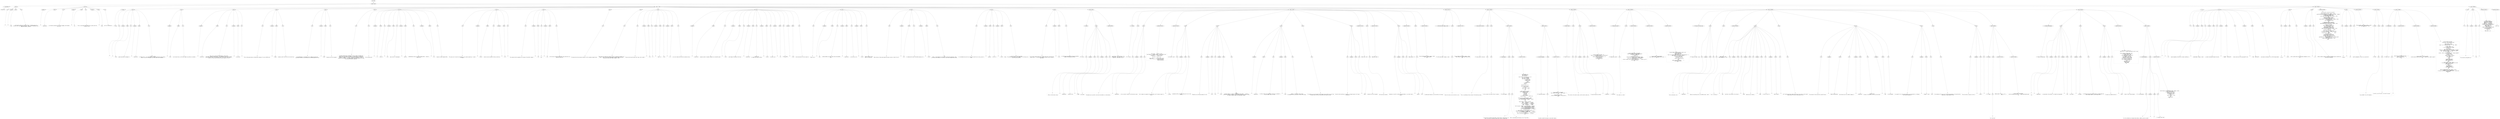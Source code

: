 digraph lpegNode {

node [fontname=Helvetica]
edge [style=dashed]

doc_0 [label="doc - 639"]


doc_0 -> { section_1}
{rank=same; section_1}

section_1 [label="section: 1-588"]


// END RANK doc_0

section_1 -> { header_2 prose_3 prose_4 section_5 section_6 section_7}
{rank=same; header_2 prose_3 prose_4 section_5 section_6 section_7}

header_2 [label="1 : Modeselektor"]

prose_3 [label="prose"]

prose_4 [label="prose"]

section_5 [label="section: 12-384"]

section_6 [label="section: 440-518"]

section_7 [label="section: 589-639"]


// END RANK section_1

header_2 -> leaf_8
leaf_8  [color=Gray,shape=rectangle,fontname=Inconsolata,label="* Modeselektor"]
// END RANK header_2

prose_3 -> { raw_9 prespace_10 literal_11 raw_12}
{rank=same; raw_9 prespace_10 literal_11 raw_12}

raw_9 [label="raw"]

prespace_10 [label="prespace"]

literal_11 [label="literal"]

raw_12 [label="raw"]


// END RANK prose_3

raw_9 -> leaf_13
leaf_13  [color=Gray,shape=rectangle,fontname=Inconsolata,label=""]
// END RANK raw_9

prespace_10 -> leaf_14
leaf_14  [color=Gray,shape=rectangle,fontname=Inconsolata,label=""]
// END RANK prespace_10

literal_11 -> leaf_15
leaf_15  [color=Gray,shape=rectangle,fontname=Inconsolata,label="femto"]
// END RANK literal_11

raw_12 -> leaf_16
leaf_16  [color=Gray,shape=rectangle,fontname=Inconsolata,label=" will hold all state for an terminal session, including setup of io,
the main event loop, teardown and exuent.  Soon, we will encapsulate that,
making the library re-entrant.
"]
// END RANK raw_12

prose_4 -> { prespace_17 literal_18 raw_19 prespace_20 literal_21 raw_22 prespace_23 literal_24 raw_25}
{rank=same; prespace_17 literal_18 raw_19 prespace_20 literal_21 raw_22 prespace_23 literal_24 raw_25}

prespace_17 [label="prespace"]

literal_18 [label="literal"]

raw_19 [label="raw"]

prespace_20 [label="prespace"]

literal_21 [label="literal"]

raw_22 [label="raw"]

prespace_23 [label="prespace"]

literal_24 [label="literal"]

raw_25 [label="raw"]


// END RANK prose_4

prespace_17 -> leaf_26
leaf_26  [color=Gray,shape=rectangle,fontname=Inconsolata,label=""]
// END RANK prespace_17

literal_18 -> leaf_27
leaf_27  [color=Gray,shape=rectangle,fontname=Inconsolata,label="modeselektor"]
// END RANK literal_18

raw_19 -> leaf_28
leaf_28  [color=Gray,shape=rectangle,fontname=Inconsolata,label=" is the modal interpreter for the repl language, which becomes
the core of"]
// END RANK raw_19

prespace_20 -> leaf_29
leaf_29  [color=Gray,shape=rectangle,fontname=Inconsolata,label=" "]
// END RANK prespace_20

literal_21 -> leaf_30
leaf_30  [color=Gray,shape=rectangle,fontname=Inconsolata,label="ed"]
// END RANK literal_21

raw_22 -> leaf_31
leaf_31  [color=Gray,shape=rectangle,fontname=Inconsolata,label=".  This is a glorified lookup table with a state switch and
a pointer to the"]
// END RANK raw_22

prespace_23 -> leaf_32
leaf_32  [color=Gray,shape=rectangle,fontname=Inconsolata,label=" "]
// END RANK prespace_23

literal_24 -> leaf_33
leaf_33  [color=Gray,shape=rectangle,fontname=Inconsolata,label="femto"]
// END RANK literal_24

raw_25 -> leaf_34
leaf_34  [color=Gray,shape=rectangle,fontname=Inconsolata,label="cell we're operating on.

"]
// END RANK raw_25

section_5 -> { header_35 prose_36 prose_37 prose_38 prose_39 prose_40 prose_41 prose_42 prose_43 prose_44 prose_45 prose_46 prose_47 prose_48 prose_49 prose_50 prose_51 prose_52 section_53 section_54 section_55 section_56 section_57 section_58 section_59 section_60}
{rank=same; header_35 prose_36 prose_37 prose_38 prose_39 prose_40 prose_41 prose_42 prose_43 prose_44 prose_45 prose_46 prose_47 prose_48 prose_49 prose_50 prose_51 prose_52 section_53 section_54 section_55 section_56 section_57 section_58 section_59 section_60}

header_35 [label="2 : Design"]

prose_36 [label="prose"]

prose_37 [label="prose"]

prose_38 [label="prose"]

prose_39 [label="prose"]

prose_40 [label="prose"]

prose_41 [label="prose"]

prose_42 [label="prose"]

prose_43 [label="prose"]

prose_44 [label="prose"]

prose_45 [label="prose"]

prose_46 [label="prose"]

prose_47 [label="prose"]

prose_48 [label="prose"]

prose_49 [label="prose"]

prose_50 [label="prose"]

prose_51 [label="prose"]

prose_52 [label="prose"]

section_53 [label="section: 84-95"]

section_54 [label="section: 96-166"]

section_55 [label="section: 167-177"]

section_56 [label="section: 178-259"]

section_57 [label="section: 275-293"]

section_58 [label="section: 294-338"]

section_59 [label="section: 339-368"]

section_60 [label="section: 385-418"]


// END RANK section_5

header_35 -> leaf_61
leaf_61  [color=Gray,shape=rectangle,fontname=Inconsolata,label="** Design"]
// END RANK header_35

prose_36 -> { raw_62 prespace_63 literal_64 raw_65 prespace_66 literal_67 raw_68}
{rank=same; raw_62 prespace_63 literal_64 raw_65 prespace_66 literal_67 raw_68}

raw_62 [label="raw"]

prespace_63 [label="prespace"]

literal_64 [label="literal"]

raw_65 [label="raw"]

prespace_66 [label="prespace"]

literal_67 [label="literal"]

raw_68 [label="raw"]


// END RANK prose_36

raw_62 -> leaf_69
leaf_69  [color=Gray,shape=rectangle,fontname=Inconsolata,label="

 "]
// END RANK raw_62

prespace_63 -> leaf_70
leaf_70  [color=Gray,shape=rectangle,fontname=Inconsolata,label=" "]
// END RANK prespace_63

literal_64 -> leaf_71
leaf_71  [color=Gray,shape=rectangle,fontname=Inconsolata,label="femto"]
// END RANK literal_64

raw_65 -> leaf_72
leaf_72  [color=Gray,shape=rectangle,fontname=Inconsolata,label=" passes keystrokes as messages to"]
// END RANK raw_65

prespace_66 -> leaf_73
leaf_73  [color=Gray,shape=rectangle,fontname=Inconsolata,label=" "]
// END RANK prespace_66

literal_67 -> leaf_74
leaf_74  [color=Gray,shape=rectangle,fontname=Inconsolata,label="modeselektor"]
// END RANK literal_67

raw_68 -> leaf_75
leaf_75  [color=Gray,shape=rectangle,fontname=Inconsolata,label=".  It does no writes
to stdout at all.  It is smart enough to categorize and parse various device
reports, but has no knowledge of why those reports were requested.
"]
// END RANK raw_68

prose_37 -> { prespace_76 literal_77 raw_78}
{rank=same; prespace_76 literal_77 raw_78}

prespace_76 [label="prespace"]

literal_77 [label="literal"]

raw_78 [label="raw"]


// END RANK prose_37

prespace_76 -> leaf_79
leaf_79  [color=Gray,shape=rectangle,fontname=Inconsolata,label=""]
// END RANK prespace_76

literal_77 -> leaf_80
leaf_80  [color=Gray,shape=rectangle,fontname=Inconsolata,label="femto"]
// END RANK literal_77

raw_78 -> leaf_81
leaf_81  [color=Gray,shape=rectangle,fontname=Inconsolata,label=" runs the event loop, so all other members are pulled in as modules.
"]
// END RANK raw_78

prose_38 -> { prespace_82 literal_83 raw_84 prespace_85 literal_86 raw_87}
{rank=same; prespace_82 literal_83 raw_84 prespace_85 literal_86 raw_87}

prespace_82 [label="prespace"]

literal_83 [label="literal"]

raw_84 [label="raw"]

prespace_85 [label="prespace"]

literal_86 [label="literal"]

raw_87 [label="raw"]


// END RANK prose_38

prespace_82 -> leaf_88
leaf_88  [color=Gray,shape=rectangle,fontname=Inconsolata,label=""]
// END RANK prespace_82

literal_83 -> leaf_89
leaf_89  [color=Gray,shape=rectangle,fontname=Inconsolata,label="modeselektor"]
// END RANK literal_83

raw_84 -> leaf_90
leaf_90  [color=Gray,shape=rectangle,fontname=Inconsolata,label=" takes care of system-level housekeeping: opening files
and sockets, keeping command history, fuzzy completion, and has its own eval
loop off the main track.  For evaluating lines, it will call a small executor,
so that in a little while we can put the user program in its own"]
// END RANK raw_84

prespace_85 -> leaf_91
leaf_91  [color=Gray,shape=rectangle,fontname=Inconsolata,label=" "]
// END RANK prespace_85

literal_86 -> leaf_92
leaf_92  [color=Gray,shape=rectangle,fontname=Inconsolata,label="LuaL_state"]
// END RANK literal_86

raw_87 -> leaf_93
leaf_93  [color=Gray,shape=rectangle,fontname=Inconsolata,label=".
"]
// END RANK raw_87

prose_39 -> { raw_94 prespace_95 literal_96 raw_97}
{rank=same; raw_94 prespace_95 literal_96 raw_97}

raw_94 [label="raw"]

prespace_95 [label="prespace"]

literal_96 [label="literal"]

raw_97 [label="raw"]


// END RANK prose_39

raw_94 -> leaf_98
leaf_98  [color=Gray,shape=rectangle,fontname=Inconsolata,label="
This is both good practice, and absolutely necessary if we are to REPL other"]
// END RANK raw_94

prespace_95 -> leaf_99
leaf_99  [color=Gray,shape=rectangle,fontname=Inconsolata,label=""]
// END RANK prespace_95

literal_96 -> leaf_100
leaf_100  [color=Gray,shape=rectangle,fontname=Inconsolata,label="bridge"]
// END RANK literal_96

raw_97 -> leaf_101
leaf_101  [color=Gray,shape=rectangle,fontname=Inconsolata,label=" programs, each of which has its own event loop.
"]
// END RANK raw_97

prose_40 -> { raw_102 prespace_103 literal_104 raw_105}
{rank=same; raw_102 prespace_103 literal_104 raw_105}

raw_102 [label="raw"]

prespace_103 [label="prespace"]

literal_104 [label="literal"]

raw_105 [label="raw"]


// END RANK prose_40

raw_102 -> leaf_106
leaf_106  [color=Gray,shape=rectangle,fontname=Inconsolata,label="
The implementation is essentially a VM.  Category and value are
successively looked up in jump tables and the method applied with the"]
// END RANK raw_102

prespace_103 -> leaf_107
leaf_107  [color=Gray,shape=rectangle,fontname=Inconsolata,label=" "]
// END RANK prespace_103

literal_104 -> leaf_108
leaf_108  [color=Gray,shape=rectangle,fontname=Inconsolata,label="modeS"]
// END RANK literal_104

raw_105 -> leaf_109
leaf_109  [color=Gray,shape=rectangle,fontname=Inconsolata,label="
instance as the first argument.
"]
// END RANK raw_105

prose_41 -> { raw_110}
{rank=same; raw_110}

raw_110 [label="raw"]


// END RANK prose_41

raw_110 -> leaf_111
leaf_111  [color=Gray,shape=rectangle,fontname=Inconsolata,label="
The state machine has to represent two sorts of state: the mode we're
operating in, and a buffer of commands.  Our mode engine is modeled after
emacs: rather than have some kind of flag that can be set to \"insert\",
\"navigate\", \"command\", or \"visual\", these will be modeled as swiching the
pointer to jump tables.  If a command needs to know which mode it's in, this
can be done with pointer comparison.
"]
// END RANK raw_110

prose_42 -> { raw_112 prespace_113 literal_114 raw_115 prespace_116 literal_117 raw_118 prespace_119 literal_120 raw_121 prespace_122 literal_123 raw_124}
{rank=same; raw_112 prespace_113 literal_114 raw_115 prespace_116 literal_117 raw_118 prespace_119 literal_120 raw_121 prespace_122 literal_123 raw_124}

raw_112 [label="raw"]

prespace_113 [label="prespace"]

literal_114 [label="literal"]

raw_115 [label="raw"]

prespace_116 [label="prespace"]

literal_117 [label="literal"]

raw_118 [label="raw"]

prespace_119 [label="prespace"]

literal_120 [label="literal"]

raw_121 [label="raw"]

prespace_122 [label="prespace"]

literal_123 [label="literal"]

raw_124 [label="raw"]


// END RANK prose_42

raw_112 -> leaf_125
leaf_125  [color=Gray,shape=rectangle,fontname=Inconsolata,label="
We're starting with"]
// END RANK raw_112

prespace_113 -> leaf_126
leaf_126  [color=Gray,shape=rectangle,fontname=Inconsolata,label=" "]
// END RANK prespace_113

literal_114 -> leaf_127
leaf_127  [color=Gray,shape=rectangle,fontname=Inconsolata,label="vi"]
// END RANK literal_114

raw_115 -> leaf_128
leaf_128  [color=Gray,shape=rectangle,fontname=Inconsolata,label=" mode and"]
// END RANK raw_115

prespace_116 -> leaf_129
leaf_129  [color=Gray,shape=rectangle,fontname=Inconsolata,label=" "]
// END RANK prespace_116

literal_117 -> leaf_130
leaf_130  [color=Gray,shape=rectangle,fontname=Inconsolata,label="nerf"]
// END RANK literal_117

raw_118 -> leaf_131
leaf_131  [color=Gray,shape=rectangle,fontname=Inconsolata,label=" mode, which is a lightweight"]
// END RANK raw_118

prespace_119 -> leaf_132
leaf_132  [color=Gray,shape=rectangle,fontname=Inconsolata,label=""]
// END RANK prespace_119

literal_120 -> leaf_133
leaf_133  [color=Gray,shape=rectangle,fontname=Inconsolata,label="readline"]
// END RANK literal_120

raw_121 -> leaf_134
leaf_134  [color=Gray,shape=rectangle,fontname=Inconsolata,label=" implementation that won't use the command buffer.  Issuing a
command like"]
// END RANK raw_121

prespace_122 -> leaf_135
leaf_135  [color=Gray,shape=rectangle,fontname=Inconsolata,label=" "]
// END RANK prespace_122

literal_123 -> leaf_136
leaf_136  [color=Gray,shape=rectangle,fontname=Inconsolata,label="d3w"]
// END RANK literal_123

raw_124 -> leaf_137
leaf_137  [color=Gray,shape=rectangle,fontname=Inconsolata,label=" requires a simple command buffer.
"]
// END RANK raw_124

prose_43 -> { raw_138 prespace_139 literal_140 raw_141 prespace_142 literal_143 raw_144}
{rank=same; raw_138 prespace_139 literal_140 raw_141 prespace_142 literal_143 raw_144}

raw_138 [label="raw"]

prespace_139 [label="prespace"]

literal_140 [label="literal"]

raw_141 [label="raw"]

prespace_142 [label="prespace"]

literal_143 [label="literal"]

raw_144 [label="raw"]


// END RANK prose_43

raw_138 -> leaf_145
leaf_145  [color=Gray,shape=rectangle,fontname=Inconsolata,label="
The syntax can't be tied to the semantics in any tighly-coupled way. I intend
to support"]
// END RANK raw_138

prespace_139 -> leaf_146
leaf_146  [color=Gray,shape=rectangle,fontname=Inconsolata,label=" "]
// END RANK prespace_139

literal_140 -> leaf_147
leaf_147  [color=Gray,shape=rectangle,fontname=Inconsolata,label="kakoune"]
// END RANK literal_140

raw_141 -> leaf_148
leaf_148  [color=Gray,shape=rectangle,fontname=Inconsolata,label=" syntax as soon as possible; there you would say"]
// END RANK raw_141

prespace_142 -> leaf_149
leaf_149  [color=Gray,shape=rectangle,fontname=Inconsolata,label=" "]
// END RANK prespace_142

literal_143 -> leaf_150
leaf_150  [color=Gray,shape=rectangle,fontname=Inconsolata,label="w3d"]
// END RANK literal_143

raw_144 -> leaf_151
leaf_151  [color=Gray,shape=rectangle,fontname=Inconsolata,label=".
"]
// END RANK raw_144

prose_44 -> { raw_152 prespace_153 literal_154 raw_155 prespace_156 literal_157 raw_158}
{rank=same; raw_152 prespace_153 literal_154 raw_155 prespace_156 literal_157 raw_158}

raw_152 [label="raw"]

prespace_153 [label="prespace"]

literal_154 [label="literal"]

raw_155 [label="raw"]

prespace_156 [label="prespace"]

literal_157 [label="literal"]

raw_158 [label="raw"]


// END RANK prose_44

raw_152 -> leaf_159
leaf_159  [color=Gray,shape=rectangle,fontname=Inconsolata,label="
This implies that the commands can't be aware of the buffer; because"]
// END RANK raw_152

prespace_153 -> leaf_160
leaf_160  [color=Gray,shape=rectangle,fontname=Inconsolata,label=" "]
// END RANK prespace_153

literal_154 -> leaf_161
leaf_161  [color=Gray,shape=rectangle,fontname=Inconsolata,label="d3w"]
// END RANK literal_154

raw_155 -> leaf_162
leaf_162  [color=Gray,shape=rectangle,fontname=Inconsolata,label="
and"]
// END RANK raw_155

prespace_156 -> leaf_163
leaf_163  [color=Gray,shape=rectangle,fontname=Inconsolata,label=" "]
// END RANK prespace_156

literal_157 -> leaf_164
leaf_164  [color=Gray,shape=rectangle,fontname=Inconsolata,label="w3d"]
// END RANK literal_157

raw_158 -> leaf_165
leaf_165  [color=Gray,shape=rectangle,fontname=Inconsolata,label=" are two ways of saying the same thing, they should end in an
identical method call.
"]
// END RANK raw_158

prose_45 -> { raw_166}
{rank=same; raw_166}

raw_166 [label="raw"]


// END RANK prose_45

raw_166 -> leaf_167
leaf_167  [color=Gray,shape=rectangle,fontname=Inconsolata,label="
This means when the time comes we handle it with a secondary dispatch layer.
"]
// END RANK raw_166

prose_46 -> { raw_168}
{rank=same; raw_168}

raw_168 [label="raw"]


// END RANK prose_46

raw_168 -> leaf_169
leaf_169  [color=Gray,shape=rectangle,fontname=Inconsolata,label="
There really are effectively arbitrary levels of indirection possible in an
editor.  This is why we must be absolutely consistent about everything
receiving the same tuple (modeS, category, value).
"]
// END RANK raw_168

prose_47 -> { raw_170 prespace_171 literal_172 raw_173 prespace_174 literal_175 raw_176 prespace_177 literal_178 raw_179}
{rank=same; raw_170 prespace_171 literal_172 raw_173 prespace_174 literal_175 raw_176 prespace_177 literal_178 raw_179}

raw_170 [label="raw"]

prespace_171 [label="prespace"]

literal_172 [label="literal"]

raw_173 [label="raw"]

prespace_174 [label="prespace"]

literal_175 [label="literal"]

raw_176 [label="raw"]

prespace_177 [label="prespace"]

literal_178 [label="literal"]

raw_179 [label="raw"]


// END RANK prose_47

raw_170 -> leaf_180
leaf_180  [color=Gray,shape=rectangle,fontname=Inconsolata,label="
They must also have the same return type, with is either"]
// END RANK raw_170

prespace_171 -> leaf_181
leaf_181  [color=Gray,shape=rectangle,fontname=Inconsolata,label=" "]
// END RANK prespace_171

literal_172 -> leaf_182
leaf_182  [color=Gray,shape=rectangle,fontname=Inconsolata,label="true"]
// END RANK literal_172

raw_173 -> leaf_183
leaf_183  [color=Gray,shape=rectangle,fontname=Inconsolata,label=" or"]
// END RANK raw_173

prespace_174 -> leaf_184
leaf_184  [color=Gray,shape=rectangle,fontname=Inconsolata,label=""]
// END RANK prespace_174

literal_175 -> leaf_185
leaf_185  [color=Gray,shape=rectangle,fontname=Inconsolata,label="false, err"]
// END RANK literal_175

raw_176 -> leaf_186
leaf_186  [color=Gray,shape=rectangle,fontname=Inconsolata,label="  where"]
// END RANK raw_176

prespace_177 -> leaf_187
leaf_187  [color=Gray,shape=rectangle,fontname=Inconsolata,label=" "]
// END RANK prespace_177

literal_178 -> leaf_188
leaf_188  [color=Gray,shape=rectangle,fontname=Inconsolata,label="err"]
// END RANK literal_178

raw_179 -> leaf_189
leaf_189  [color=Gray,shape=rectangle,fontname=Inconsolata,label=" is an error object which may be a primitive string.
"]
// END RANK raw_179

prose_48 -> { prespace_190 literal_191 raw_192 prespace_193 literal_194 raw_195 prespace_196 literal_197 raw_198 prespace_199 literal_200 raw_201 prespace_202 literal_203 raw_204 prespace_205 literal_206 raw_207}
{rank=same; prespace_190 literal_191 raw_192 prespace_193 literal_194 raw_195 prespace_196 literal_197 raw_198 prespace_199 literal_200 raw_201 prespace_202 literal_203 raw_204 prespace_205 literal_206 raw_207}

prespace_190 [label="prespace"]

literal_191 [label="literal"]

raw_192 [label="raw"]

prespace_193 [label="prespace"]

literal_194 [label="literal"]

raw_195 [label="raw"]

prespace_196 [label="prespace"]

literal_197 [label="literal"]

raw_198 [label="raw"]

prespace_199 [label="prespace"]

literal_200 [label="literal"]

raw_201 [label="raw"]

prespace_202 [label="prespace"]

literal_203 [label="literal"]

raw_204 [label="raw"]

prespace_205 [label="prespace"]

literal_206 [label="literal"]

raw_207 [label="raw"]


// END RANK prose_48

prespace_190 -> leaf_208
leaf_208  [color=Gray,shape=rectangle,fontname=Inconsolata,label=""]
// END RANK prespace_190

literal_191 -> leaf_209
leaf_209  [color=Gray,shape=rectangle,fontname=Inconsolata,label="modeselektor"]
// END RANK literal_191

raw_192 -> leaf_210
leaf_210  [color=Gray,shape=rectangle,fontname=Inconsolata,label=" passes any edit or movement commands to an internally-owned"]
// END RANK raw_192

prespace_193 -> leaf_211
leaf_211  [color=Gray,shape=rectangle,fontname=Inconsolata,label=""]
// END RANK prespace_193

literal_194 -> leaf_212
leaf_212  [color=Gray,shape=rectangle,fontname=Inconsolata,label="txtbuf"]
// END RANK literal_194

raw_195 -> leaf_213
leaf_213  [color=Gray,shape=rectangle,fontname=Inconsolata,label=", which keeps all modeling of the line. "]
// END RANK raw_195

prespace_196 -> leaf_214
leaf_214  [color=Gray,shape=rectangle,fontname=Inconsolata,label=" "]
// END RANK prespace_196

literal_197 -> leaf_215
leaf_215  [color=Gray,shape=rectangle,fontname=Inconsolata,label="modeselektor"]
// END RANK literal_197

raw_198 -> leaf_216
leaf_216  [color=Gray,shape=rectangle,fontname=Inconsolata,label=" decides when
to repaint the screen, calling"]
// END RANK raw_198

prespace_199 -> leaf_217
leaf_217  [color=Gray,shape=rectangle,fontname=Inconsolata,label=" "]
// END RANK prespace_199

literal_200 -> leaf_218
leaf_218  [color=Gray,shape=rectangle,fontname=Inconsolata,label="rainbuf"]
// END RANK literal_200

raw_201 -> leaf_219
leaf_219  [color=Gray,shape=rectangle,fontname=Inconsolata,label=" (currently just"]
// END RANK raw_201

prespace_202 -> leaf_220
leaf_220  [color=Gray,shape=rectangle,fontname=Inconsolata,label=" "]
// END RANK prespace_202

literal_203 -> leaf_221
leaf_221  [color=Gray,shape=rectangle,fontname=Inconsolata,label="lex"]
// END RANK literal_203

raw_204 -> leaf_222
leaf_222  [color=Gray,shape=rectangle,fontname=Inconsolata,label=") with a region
of"]
// END RANK raw_204

prespace_205 -> leaf_223
leaf_223  [color=Gray,shape=rectangle,fontname=Inconsolata,label=" "]
// END RANK prespace_205

literal_206 -> leaf_224
leaf_224  [color=Gray,shape=rectangle,fontname=Inconsolata,label="txtbuf"]
// END RANK literal_206

raw_207 -> leaf_225
leaf_225  [color=Gray,shape=rectangle,fontname=Inconsolata,label=" and instructions as to how to paint it.
"]
// END RANK raw_207

prose_49 -> { raw_226 prespace_227 literal_228 raw_229 prespace_230 literal_231 raw_232 prespace_233 literal_234 raw_235}
{rank=same; raw_226 prespace_227 literal_228 raw_229 prespace_230 literal_231 raw_232 prespace_233 literal_234 raw_235}

raw_226 [label="raw"]

prespace_227 [label="prespace"]

literal_228 [label="literal"]

raw_229 [label="raw"]

prespace_230 [label="prespace"]

literal_231 [label="literal"]

raw_232 [label="raw"]

prespace_233 [label="prespace"]

literal_234 [label="literal"]

raw_235 [label="raw"]


// END RANK prose_49

raw_226 -> leaf_236
leaf_236  [color=Gray,shape=rectangle,fontname=Inconsolata,label="
There is one"]
// END RANK raw_226

prespace_227 -> leaf_237
leaf_237  [color=Gray,shape=rectangle,fontname=Inconsolata,label=" "]
// END RANK prespace_227

literal_228 -> leaf_238
leaf_238  [color=Gray,shape=rectangle,fontname=Inconsolata,label="deck"]
// END RANK literal_228

raw_229 -> leaf_239
leaf_239  [color=Gray,shape=rectangle,fontname=Inconsolata,label=" instance member per screen, which tiles the available
space. "]
// END RANK raw_229

prespace_230 -> leaf_240
leaf_240  [color=Gray,shape=rectangle,fontname=Inconsolata,label=" "]
// END RANK prespace_230

literal_231 -> leaf_241
leaf_241  [color=Gray,shape=rectangle,fontname=Inconsolata,label="modeselektor"]
// END RANK literal_231

raw_232 -> leaf_242
leaf_242  [color=Gray,shape=rectangle,fontname=Inconsolata,label=" is the writer, and"]
// END RANK raw_232

prespace_233 -> leaf_243
leaf_243  [color=Gray,shape=rectangle,fontname=Inconsolata,label=" "]
// END RANK prespace_233

literal_234 -> leaf_244
leaf_244  [color=Gray,shape=rectangle,fontname=Inconsolata,label="rainbuf"]
// END RANK literal_234

raw_235 -> leaf_245
leaf_245  [color=Gray,shape=rectangle,fontname=Inconsolata,label=" holds a pointer to the
table for read access.
"]
// END RANK raw_235

prose_50 -> { raw_246 prespace_247 literal_248 raw_249 prespace_250 literal_251 raw_252}
{rank=same; raw_246 prespace_247 literal_248 raw_249 prespace_250 literal_251 raw_252}

raw_246 [label="raw"]

prespace_247 [label="prespace"]

literal_248 [label="literal"]

raw_249 [label="raw"]

prespace_250 [label="prespace"]

literal_251 [label="literal"]

raw_252 [label="raw"]


// END RANK prose_50

raw_246 -> leaf_253
leaf_253  [color=Gray,shape=rectangle,fontname=Inconsolata,label="
When we have our fancy parse engine and quipu structure, txtbuf will call"]
// END RANK raw_246

prespace_247 -> leaf_254
leaf_254  [color=Gray,shape=rectangle,fontname=Inconsolata,label=""]
// END RANK prespace_247

literal_248 -> leaf_255
leaf_255  [color=Gray,shape=rectangle,fontname=Inconsolata,label="comb"]
// END RANK literal_248

raw_249 -> leaf_256
leaf_256  [color=Gray,shape=rectangle,fontname=Inconsolata,label=" to redecorate the syntax tree before passing it to"]
// END RANK raw_249

prespace_250 -> leaf_257
leaf_257  [color=Gray,shape=rectangle,fontname=Inconsolata,label=" "]
// END RANK prespace_250

literal_251 -> leaf_258
leaf_258  [color=Gray,shape=rectangle,fontname=Inconsolata,label="rainbuf"]
// END RANK literal_251

raw_252 -> leaf_259
leaf_259  [color=Gray,shape=rectangle,fontname=Inconsolata,label=" for
markup.  At the moment I'm just going to write some crude lexers, which
will be more than enough for Clu and Lua, which have straightforward syntax.
"]
// END RANK raw_252

prose_51 -> { raw_260 prespace_261 literal_262 raw_263 prespace_264 literal_265 raw_266}
{rank=same; raw_260 prespace_261 literal_262 raw_263 prespace_264 literal_265 raw_266}

raw_260 [label="raw"]

prespace_261 [label="prespace"]

literal_262 [label="literal"]

raw_263 [label="raw"]

prespace_264 [label="prespace"]

literal_265 [label="literal"]

raw_266 [label="raw"]


// END RANK prose_51

raw_260 -> leaf_267
leaf_267  [color=Gray,shape=rectangle,fontname=Inconsolata,label="
An intermediate step could just squeeze the txtbuf into a string, parse it
with"]
// END RANK raw_260

prespace_261 -> leaf_268
leaf_268  [color=Gray,shape=rectangle,fontname=Inconsolata,label=" "]
// END RANK prespace_261

literal_262 -> leaf_269
leaf_269  [color=Gray,shape=rectangle,fontname=Inconsolata,label="espalier"]
// END RANK literal_262

raw_263 -> leaf_270
leaf_270  [color=Gray,shape=rectangle,fontname=Inconsolata,label=" and emit a"]
// END RANK raw_263

prespace_264 -> leaf_271
leaf_271  [color=Gray,shape=rectangle,fontname=Inconsolata,label=" "]
// END RANK prespace_264

literal_265 -> leaf_272
leaf_272  [color=Gray,shape=rectangle,fontname=Inconsolata,label="rainbuf"]
// END RANK literal_265

raw_266 -> leaf_273
leaf_273  [color=Gray,shape=rectangle,fontname=Inconsolata,label=" through the usual recursive method
lookup.  The problem isn't speed, not for a REPL, it's not having error
recovery parsing available.
"]
// END RANK raw_266

prose_52 -> { raw_274 prespace_275 literal_276 raw_277}
{rank=same; raw_274 prespace_275 literal_276 raw_277}

raw_274 [label="raw"]

prespace_275 [label="prespace"]

literal_276 [label="literal"]

raw_277 [label="raw"]


// END RANK prose_52

raw_274 -> leaf_278
leaf_278  [color=Gray,shape=rectangle,fontname=Inconsolata,label="
I will likely content myself with a grammar that kicks in when the user
presses return.  I'll want that to perform rewrites (such as removing
outer-level"]
// END RANK raw_274

prespace_275 -> leaf_279
leaf_279  [color=Gray,shape=rectangle,fontname=Inconsolata,label=" "]
// END RANK prespace_275

literal_276 -> leaf_280
leaf_280  [color=Gray,shape=rectangle,fontname=Inconsolata,label="local"]
// END RANK literal_276

raw_277 -> leaf_281
leaf_281  [color=Gray,shape=rectangle,fontname=Inconsolata,label="s to facilicate copy-pasting) and keep the readline
grammar from becoming too ad-hoc.

"]
// END RANK raw_277

section_53 -> { header_282 prose_283 codeblock_284}
{rank=same; header_282 prose_283 codeblock_284}

header_282 [label="4 : asserts"]

prose_283 [label="prose"]

codeblock_284 [label="code block 89-93"]


// END RANK section_53

header_282 -> leaf_285
leaf_285  [color=Gray,shape=rectangle,fontname=Inconsolata,label="**** asserts"]
// END RANK header_282

prose_283 -> { raw_286 prespace_287 literal_288 raw_289 prespace_290 literal_291 raw_292}
{rank=same; raw_286 prespace_287 literal_288 raw_289 prespace_290 literal_291 raw_292}

raw_286 [label="raw"]

prespace_287 [label="prespace"]

literal_288 [label="literal"]

raw_289 [label="raw"]

prespace_290 [label="prespace"]

literal_291 [label="literal"]

raw_292 [label="raw"]


// END RANK prose_283

raw_286 -> leaf_293
leaf_293  [color=Gray,shape=rectangle,fontname=Inconsolata,label="

  There is little sense running"]
// END RANK raw_286

prespace_287 -> leaf_294
leaf_294  [color=Gray,shape=rectangle,fontname=Inconsolata,label=" "]
// END RANK prespace_287

literal_288 -> leaf_295
leaf_295  [color=Gray,shape=rectangle,fontname=Inconsolata,label="modeselektor"]
// END RANK literal_288

raw_289 -> leaf_296
leaf_296  [color=Gray,shape=rectangle,fontname=Inconsolata,label=" outside of the"]
// END RANK raw_289

prespace_290 -> leaf_297
leaf_297  [color=Gray,shape=rectangle,fontname=Inconsolata,label=" "]
// END RANK prespace_290

literal_291 -> leaf_298
leaf_298  [color=Gray,shape=rectangle,fontname=Inconsolata,label="bridge"]
// END RANK literal_291

raw_292 -> leaf_299
leaf_299  [color=Gray,shape=rectangle,fontname=Inconsolata,label="
environment.
"]
// END RANK raw_292

codeblock_284 -> leaf_300
leaf_300  [color=Gray,shape=rectangle,fontname=Inconsolata,label="assert(meta, \"must have meta in _G\")
assert(write, \"must have write in _G\")
assert(ts, \"must have ts in _G\")"]
// END RANK codeblock_284

section_54 -> { header_301 prose_302 prose_303 codeblock_304 codeblock_305 prose_306 prose_307 prose_308 prose_309 prose_310 codeblock_311 prose_312 codeblock_313 prose_314 codeblock_315 prose_316 codeblock_317}
{rank=same; header_301 prose_302 prose_303 codeblock_304 codeblock_305 prose_306 prose_307 prose_308 prose_309 prose_310 codeblock_311 prose_312 codeblock_313 prose_314 codeblock_315 prose_316 codeblock_317}

header_301 [label="4 : includes"]

prose_302 [label="prose"]

prose_303 [label="prose"]

codeblock_304 [label="code block 102-114"]

codeblock_305 [label="code block 116-118"]

prose_306 [label="prose"]

prose_307 [label="prose"]

prose_308 [label="prose"]

prose_309 [label="prose"]

prose_310 [label="prose"]

codeblock_311 [label="code block 141-143"]

prose_312 [label="prose"]

codeblock_313 [label="code block 147-149"]

prose_314 [label="prose"]

codeblock_315 [label="code block 154-156"]

prose_316 [label="prose"]

codeblock_317 [label="code block 160-164"]


// END RANK section_54

header_301 -> leaf_318
leaf_318  [color=Gray,shape=rectangle,fontname=Inconsolata,label="**** includes"]
// END RANK header_301

prose_302 -> { raw_319}
{rank=same; raw_319}

raw_319 [label="raw"]


// END RANK prose_302

raw_319 -> leaf_320
leaf_320  [color=Gray,shape=rectangle,fontname=Inconsolata,label="

The easiest way to go mad in concurrent environments is to share memory.
"]
// END RANK raw_319

prose_303 -> { prespace_321 literal_322 raw_323}
{rank=same; prespace_321 literal_322 raw_323}

prespace_321 [label="prespace"]

literal_322 [label="literal"]

raw_323 [label="raw"]


// END RANK prose_303

prespace_321 -> leaf_324
leaf_324  [color=Gray,shape=rectangle,fontname=Inconsolata,label=""]
// END RANK prespace_321

literal_322 -> leaf_325
leaf_325  [color=Gray,shape=rectangle,fontname=Inconsolata,label="modeselektor"]
// END RANK literal_322

raw_323 -> leaf_326
leaf_326  [color=Gray,shape=rectangle,fontname=Inconsolata,label=" will own txtbuf, historian, and the entire screen.
"]
// END RANK raw_323

codeblock_304 -> leaf_327
leaf_327  [color=Gray,shape=rectangle,fontname=Inconsolata,label="local Txtbuf    = require \"txtbuf\"
local Resbuf    = require \"resbuf\" -- Not currently used...
local Historian = require \"historian\"
local Lex       = require \"lex\"

local Nerf = require \"nerf\"

local concat         = assert(table.concat)
local sub, gsub, rep = assert(string.sub),
                       assert(string.gsub),
                       assert(string.rep)"]
// END RANK codeblock_304

codeblock_305 -> leaf_328
leaf_328  [color=Gray,shape=rectangle,fontname=Inconsolata,label="local ModeS = meta()"]
// END RANK codeblock_305

prose_306 -> { raw_329 prespace_330 literal_331 raw_332}
{rank=same; raw_329 prespace_330 literal_331 raw_332}

raw_329 [label="raw"]

prespace_330 [label="prespace"]

literal_331 [label="literal"]

raw_332 [label="raw"]


// END RANK prose_306

raw_329 -> leaf_333
leaf_333  [color=Gray,shape=rectangle,fontname=Inconsolata,label="
Color schemes are supposed to be one-and-done, and I strongly suspect we
have a"]
// END RANK raw_329

prespace_330 -> leaf_334
leaf_334  [color=Gray,shape=rectangle,fontname=Inconsolata,label=" "]
// END RANK prespace_330

literal_331 -> leaf_335
leaf_335  [color=Gray,shape=rectangle,fontname=Inconsolata,label="__concat"]
// END RANK literal_331

raw_332 -> leaf_336
leaf_336  [color=Gray,shape=rectangle,fontname=Inconsolata,label=" dominated workflow, although I have yet to turn on the
profiler.
"]
// END RANK raw_332

prose_307 -> { raw_337 prespace_338 literal_339 raw_340 prespace_341 literal_342 raw_343}
{rank=same; raw_337 prespace_338 literal_339 raw_340 prespace_341 literal_342 raw_343}

raw_337 [label="raw"]

prespace_338 [label="prespace"]

literal_339 [label="literal"]

raw_340 [label="raw"]

prespace_341 [label="prespace"]

literal_342 [label="literal"]

raw_343 [label="raw"]


// END RANK prose_307

raw_337 -> leaf_344
leaf_344  [color=Gray,shape=rectangle,fontname=Inconsolata,label="
Therefore we use reference equality for the"]
// END RANK raw_337

prespace_338 -> leaf_345
leaf_345  [color=Gray,shape=rectangle,fontname=Inconsolata,label=" "]
// END RANK prespace_338

literal_339 -> leaf_346
leaf_346  [color=Gray,shape=rectangle,fontname=Inconsolata,label="color"]
// END RANK literal_339

raw_340 -> leaf_347
leaf_347  [color=Gray,shape=rectangle,fontname=Inconsolata,label=" and"]
// END RANK raw_340

prespace_341 -> leaf_348
leaf_348  [color=Gray,shape=rectangle,fontname=Inconsolata,label=" "]
// END RANK prespace_341

literal_342 -> leaf_349
leaf_349  [color=Gray,shape=rectangle,fontname=Inconsolata,label="hints"]
// END RANK literal_342

raw_343 -> leaf_350
leaf_350  [color=Gray,shape=rectangle,fontname=Inconsolata,label=" tables.
Switching themes is a matter of repopulating those tables.  I intend to
isolate this within an instance so that multiple terminals can each run their
own theme, through a simple 'fat inheritance' method.
"]
// END RANK raw_343

prose_308 -> { prespace_351 literal_352 raw_353 prespace_354 italic_355 raw_356}
{rank=same; prespace_351 literal_352 raw_353 prespace_354 italic_355 raw_356}

prespace_351 [label="prespace"]

literal_352 [label="literal"]

raw_353 [label="raw"]

prespace_354 [label="prespace"]

italic_355 [label="italic"]

raw_356 [label="raw"]


// END RANK prose_308

prespace_351 -> leaf_357
leaf_357  [color=Gray,shape=rectangle,fontname=Inconsolata,label=""]
// END RANK prespace_351

literal_352 -> leaf_358
leaf_358  [color=Gray,shape=rectangle,fontname=Inconsolata,label="modeselektor"]
// END RANK literal_352

raw_353 -> leaf_359
leaf_359  [color=Gray,shape=rectangle,fontname=Inconsolata,label=" is what you might call hypermodal. Everything is isolated in
its own lookup, that is, we use"]
// END RANK raw_353

prespace_354 -> leaf_360
leaf_360  [color=Gray,shape=rectangle,fontname=Inconsolata,label=" "]
// END RANK prespace_354

italic_355 -> leaf_361
leaf_361  [color=Gray,shape=rectangle,fontname=Inconsolata,label="value"]
// END RANK italic_355

raw_356 -> leaf_362
leaf_362  [color=Gray,shape=rectangle,fontname=Inconsolata,label=" equality.  This lets us pass strings
as messages and use jump tables to resolve most things.
"]
// END RANK raw_356

prose_309 -> { raw_363}
{rank=same; raw_363}

raw_363 [label="raw"]


// END RANK prose_309

raw_363 -> leaf_364
leaf_364  [color=Gray,shape=rectangle,fontname=Inconsolata,label="
It typically runs at the speed of human fingers and can afford to be much less
efficient than it will be, even before the JIT gets involved.
"]
// END RANK raw_363

prose_310 -> { raw_365 prespace_366 literal_367 raw_368}
{rank=same; raw_365 prespace_366 literal_367 raw_368}

raw_365 [label="raw"]

prespace_366 [label="prespace"]

literal_367 [label="literal"]

raw_368 [label="raw"]


// END RANK prose_310

raw_365 -> leaf_369
leaf_369  [color=Gray,shape=rectangle,fontname=Inconsolata,label="
Note also that everything is a method, our dispatch pattern will always
include the"]
// END RANK raw_365

prespace_366 -> leaf_370
leaf_370  [color=Gray,shape=rectangle,fontname=Inconsolata,label=" "]
// END RANK prespace_366

literal_367 -> leaf_371
leaf_371  [color=Gray,shape=rectangle,fontname=Inconsolata,label="modeS"]
// END RANK literal_367

raw_368 -> leaf_372
leaf_372  [color=Gray,shape=rectangle,fontname=Inconsolata,label=" instance as the first argument.
"]
// END RANK raw_368

codeblock_311 -> leaf_373
leaf_373  [color=Gray,shape=rectangle,fontname=Inconsolata,label="ModeS.modes = Nerf"]
// END RANK codeblock_311

prose_312 -> { raw_374}
{rank=same; raw_374}

raw_374 [label="raw"]


// END RANK prose_312

raw_374 -> leaf_375
leaf_375  [color=Gray,shape=rectangle,fontname=Inconsolata,label="
With some semi-constants:
"]
// END RANK raw_374

codeblock_313 -> leaf_376
leaf_376  [color=Gray,shape=rectangle,fontname=Inconsolata,label="ModeS.REPL_LINE = 2"]
// END RANK codeblock_313

prose_314 -> { raw_377 prespace_378 literal_379 raw_380}
{rank=same; raw_377 prespace_378 literal_379 raw_380}

raw_377 [label="raw"]

prespace_378 [label="prespace"]

literal_379 [label="literal"]

raw_380 [label="raw"]


// END RANK prose_314

raw_377 -> leaf_381
leaf_381  [color=Gray,shape=rectangle,fontname=Inconsolata,label="
Sometimes its useful to briefly override handlers, so we check values
against"]
// END RANK raw_377

prespace_378 -> leaf_382
leaf_382  [color=Gray,shape=rectangle,fontname=Inconsolata,label=" "]
// END RANK prespace_378

literal_379 -> leaf_383
leaf_383  [color=Gray,shape=rectangle,fontname=Inconsolata,label="special"]
// END RANK literal_379

raw_380 -> leaf_384
leaf_384  [color=Gray,shape=rectangle,fontname=Inconsolata,label=" first:
"]
// END RANK raw_380

codeblock_315 -> leaf_385
leaf_385  [color=Gray,shape=rectangle,fontname=Inconsolata,label="ModeS.special = {}"]
// END RANK codeblock_315

prose_316 -> { raw_386}
{rank=same; raw_386}

raw_386 [label="raw"]


// END RANK prose_316

raw_386 -> leaf_387
leaf_387  [color=Gray,shape=rectangle,fontname=Inconsolata,label="
A simple pass-through so we can see what we're missing.
"]
// END RANK raw_386

codeblock_317 -> leaf_388
leaf_388  [color=Gray,shape=rectangle,fontname=Inconsolata,label="function ModeS.default(modeS, category, value)
    return write(ts(value))
end"]
// END RANK codeblock_317

section_55 -> { header_389 prose_390 codeblock_391}
{rank=same; header_389 prose_390 codeblock_391}

header_389 [label="3 : self-insert(modeS, category, value)"]

prose_390 [label="prose"]

codeblock_391 [label="code block 171-175"]


// END RANK section_55

header_389 -> leaf_392
leaf_392  [color=Gray,shape=rectangle,fontname=Inconsolata,label="*** self-insert(modeS, category, value)"]
// END RANK header_389

prose_390 -> { raw_393}
{rank=same; raw_393}

raw_393 [label="raw"]


// END RANK prose_390

raw_393 -> leaf_394
leaf_394  [color=Gray,shape=rectangle,fontname=Inconsolata,label="

Inserts the value into the txtbuf at cursor.
"]
// END RANK raw_393

codeblock_391 -> leaf_395
leaf_395  [color=Gray,shape=rectangle,fontname=Inconsolata,label="function ModeS.insert(modeS, category, value)
    local success =  modeS.txtbuf:insert(value)
end"]
// END RANK codeblock_391

section_56 -> { header_396 prose_397 prose_398 section_399 section_400}
{rank=same; header_396 prose_397 prose_398 section_399 section_400}

header_396 [label="3 : status painter (colwrite)"]

prose_397 [label="prose"]

prose_398 [label="prose"]

section_399 [label="section: 185-259"]

section_400 [label="section: 260-274"]


// END RANK section_56

header_396 -> leaf_401
leaf_401  [color=Gray,shape=rectangle,fontname=Inconsolata,label="*** status painter (colwrite)"]
// END RANK header_396

prose_397 -> { raw_402}
{rank=same; raw_402}

raw_402 [label="raw"]


// END RANK prose_397

raw_402 -> leaf_403
leaf_403  [color=Gray,shape=rectangle,fontname=Inconsolata,label="

This is a grab-bag with many traces of the bootstrap process.
"]
// END RANK raw_402

prose_398 -> { raw_404}
{rank=same; raw_404}

raw_404 [label="raw"]


// END RANK prose_398

raw_404 -> leaf_405
leaf_405  [color=Gray,shape=rectangle,fontname=Inconsolata,label="
It also contains the state-of-the-art renderers.

"]
// END RANK raw_404

section_399 -> { header_406 prose_407 prose_408 codeblock_409}
{rank=same; header_406 prose_407 prose_408 codeblock_409}

header_406 [label="4 : bootstrappers"]

prose_407 [label="prose"]

prose_408 [label="prose"]

codeblock_409 [label="code block 192-258"]


// END RANK section_399

header_406 -> leaf_410
leaf_410  [color=Gray,shape=rectangle,fontname=Inconsolata,label="**** bootstrappers"]
// END RANK header_406

prose_407 -> { raw_411}
{rank=same; raw_411}

raw_411 [label="raw"]


// END RANK prose_407

raw_411 -> leaf_412
leaf_412  [color=Gray,shape=rectangle,fontname=Inconsolata,label="

A lot of this just paints mouse events, which we aren't using and won't be
able to use until we rigorously keep track of what's printed where.
"]
// END RANK raw_411

prose_408 -> { raw_413}
{rank=same; raw_413}

raw_413 [label="raw"]


// END RANK prose_408

raw_413 -> leaf_414
leaf_414  [color=Gray,shape=rectangle,fontname=Inconsolata,label="
Which is painstaking and annoying, but we'll get there...
"]
// END RANK raw_413

codeblock_409 -> leaf_415
leaf_415  [color=Gray,shape=rectangle,fontname=Inconsolata,label="local STATCOL = 81
local STAT_TOP = 1
local STAT_RUN = 2

local function colwrite(str, col, row)
   col = col or STATCOL
   row = row or STAT_TOP
   local dash = a.stash()
             .. a.cursor.hide()
             .. a.jump(row, col)
             .. a.erase.right()
             .. str
             .. a.pop()
             .. a.cursor.show()
   write(dash)
end

local STAT_ICON = \"◉ \"

local function tf(bool)
   if bool then
      return ts(\"t\", \"true\")
   else
      return ts(\"f\", \"false\")
   end
end

local function pr_mouse(m)
   return a.magenta(m.button) .. \": \"
      .. a.bright(m.kind) .. \" \"
      .. tf(m.shift) .. \" \"
      .. tf(m.meta) .. \" \"
      .. tf(m.ctrl) .. \" \"
      .. tf(m.moving) .. \" \"
      .. tf(m.scrolling) .. \" \"
      .. a.cyan(m.col) .. \",\" .. a.cyan(m.row)
end

local function mk_paint(fragment, shade)
   return function(category, action)
      return shade(category .. fragment .. action)
   end
end

local act_map = { MOUSE  = pr_mouse,
                  NAV    = mk_paint(\": \", a.italic),
                  CTRL   = mk_paint(\": \", c.field),
                  ALT    = mk_paint(\": \", a.underscore),
                  ASCII  = mk_paint(\": \", c.table),
                  NYI    = mk_paint(\": \", a.red)}

local icon_map = { MOUSE = mk_paint(STAT_ICON, c.userdata),
                   NAV   = mk_paint(STAT_ICON, a.magenta),
                   CTRL  = mk_paint(STAT_ICON, a.blue),
                   ALT   = mk_paint(STAT_ICON, c[\"function\"]),
                   ASCII = mk_paint(STAT_ICON, a.green),
                   NYI   = mk_paint(STAT_ICON .. \"! \", a.red) }

local function icon_paint(category, value)
   assert(icon_map[category], \"icon_paint NYI:\" .. category)
   if category == \"MOUSE\" then
      return colwrite(icon_map[category](\"\", pr_mouse(value)))
   end
   return colwrite(icon_map[category](\"\", ts(value)))
end"]
// END RANK codeblock_409

section_400 -> { header_416 prose_417 codeblock_418}
{rank=same; header_416 prose_417 codeblock_418}

header_416 [label="4 : dimensional getters"]

prose_417 [label="prose"]

codeblock_418 [label="code block 264-272"]


// END RANK section_400

header_416 -> leaf_419
leaf_419  [color=Gray,shape=rectangle,fontname=Inconsolata,label="**** dimensional getters"]
// END RANK header_416

prose_417 -> { raw_420}
{rank=same; raw_420}

raw_420 [label="raw"]


// END RANK prose_417

raw_420 -> leaf_421
leaf_421  [color=Gray,shape=rectangle,fontname=Inconsolata,label="

We need to extend this pattern to get actual regions.
"]
// END RANK raw_420

codeblock_418 -> leaf_422
leaf_422  [color=Gray,shape=rectangle,fontname=Inconsolata,label="function ModeS.cur_col(modeS)
   return modeS.txtbuf.cursor + modeS.l_margin - 1
end

function ModeS.nl(modeS)
   write(a.col(modeS.l_margin).. a.jump.down(1))
end"]
// END RANK codeblock_418

section_57 -> { header_423 prose_424 prose_425 codeblock_426}
{rank=same; header_423 prose_424 prose_425 codeblock_426}

header_423 [label="3 : ModeS:write(str)"]

prose_424 [label="prose"]

prose_425 [label="prose"]

codeblock_426 [label="code block 281-290"]


// END RANK section_57

header_423 -> leaf_427
leaf_427  [color=Gray,shape=rectangle,fontname=Inconsolata,label="*** ModeS:write(str)"]
// END RANK header_423

prose_424 -> { raw_428}
{rank=same; raw_428}

raw_428 [label="raw"]


// END RANK prose_424

raw_428 -> leaf_429
leaf_429  [color=Gray,shape=rectangle,fontname=Inconsolata,label="

This writes to the results window, and the results window only.
"]
// END RANK raw_428

prose_425 -> { raw_430 prespace_431 literal_432 raw_433}
{rank=same; raw_430 prespace_431 literal_432 raw_433}

raw_430 [label="raw"]

prespace_431 [label="prespace"]

literal_432 [label="literal"]

raw_433 [label="raw"]


// END RANK prose_425

raw_430 -> leaf_434
leaf_434  [color=Gray,shape=rectangle,fontname=Inconsolata,label="
It should therefore be called"]
// END RANK raw_430

prespace_431 -> leaf_435
leaf_435  [color=Gray,shape=rectangle,fontname=Inconsolata,label=" "]
// END RANK prespace_431

literal_432 -> leaf_436
leaf_436  [color=Gray,shape=rectangle,fontname=Inconsolata,label="writeResults"]
// END RANK literal_432

raw_433 -> leaf_437
leaf_437  [color=Gray,shape=rectangle,fontname=Inconsolata,label=" or something.
"]
// END RANK raw_433

codeblock_426 -> leaf_438
leaf_438  [color=Gray,shape=rectangle,fontname=Inconsolata,label="function ModeS.write(modeS, str)
   local nl = a.col(modeS.l_margin) .. a.jump.down(1)
   local phrase, num_subs
   phrase, num_subs = gsub(str, \"\\n\", nl)
   write(a.cursor.hide())
   write(phrase)
   write(a.cursor.show())
end"]
// END RANK codeblock_426

section_58 -> { header_439 prose_440 codeblock_441 codeblock_442 codeblock_443}
{rank=same; header_439 prose_440 codeblock_441 codeblock_442 codeblock_443}

header_439 [label="3 : ModeS:paint_txtbuf()"]

prose_440 [label="prose"]

codeblock_441 [label="code block 298-312"]

codeblock_442 [label="code block 314-318"]

codeblock_443 [label="code block 320-337"]


// END RANK section_58

header_439 -> leaf_444
leaf_444  [color=Gray,shape=rectangle,fontname=Inconsolata,label="*** ModeS:paint_txtbuf()"]
// END RANK header_439

prose_440 -> { raw_445}
{rank=same; raw_445}

raw_445 [label="raw"]


// END RANK prose_440

raw_445 -> leaf_446
leaf_446  [color=Gray,shape=rectangle,fontname=Inconsolata,label="

This renders our txtbuf.
"]
// END RANK raw_445

codeblock_441 -> leaf_447
leaf_447  [color=Gray,shape=rectangle,fontname=Inconsolata,label="function ModeS.paint_txtbuf(modeS)
   local lb = modeS.lex(tostring(modeS.txtbuf))
   if type(lb) == \"table\" then
      lb = concat(lb)
   end
   write(a.cursor.hide())
   write(a.erase.box(modeS.repl_top, modeS.l_margin,
                     modeS:replLine(), modeS.r_margin))
   write(a.jump(modeS.repl_top, modeS.l_margin))
   modeS:write(lb)
   write(a.rc(modeS.txtbuf.cur_row + modeS.repl_top - 1, modeS:cur_col()))
   write(a.cursor.show())
end"]
// END RANK codeblock_441

codeblock_442 -> leaf_448
leaf_448  [color=Gray,shape=rectangle,fontname=Inconsolata,label="function ModeS.replLine(modeS)
   return modeS.repl_top + #modeS.txtbuf.lines - 1
end"]
// END RANK codeblock_442

codeblock_443 -> leaf_449
leaf_449  [color=Gray,shape=rectangle,fontname=Inconsolata,label="function ModeS.printResults(modeS, results, new)
   local rainbuf = {}
   write(a.cursor.hide())
   modeS:clearResults()
   local row = new and modeS.repl_top + 1 or modeS:replLine() + 1
   modeS:write(a.rc(row, modeS.l_margin))
   for i = 1, results.n do
      if results.frozen then
         rainbuf[i] = results[i]
      else
         rainbuf[i] = ts(results[i])
      end
   end
   modeS:write(concat(rainbuf, '   '))
   write(a.cursor.show())
end"]
// END RANK codeblock_443

section_59 -> { header_450 prose_451 prose_452 codeblock_453 prose_454 prose_455 prose_456 prose_457 prose_458 prose_459 section_460}
{rank=same; header_450 prose_451 prose_452 codeblock_453 prose_454 prose_455 prose_456 prose_457 prose_458 prose_459 section_460}

header_450 [label="3 : Prompts and modes / raga"]

prose_451 [label="prose"]

prose_452 [label="prose"]

codeblock_453 [label="code block 345-348"]

prose_454 [label="prose"]

prose_455 [label="prose"]

prose_456 [label="prose"]

prose_457 [label="prose"]

prose_458 [label="prose"]

prose_459 [label="prose"]

section_460 [label="section: 369-384"]


// END RANK section_59

header_450 -> leaf_461
leaf_461  [color=Gray,shape=rectangle,fontname=Inconsolata,label="*** Prompts and modes / raga"]
// END RANK header_450

prose_451 -> { raw_462 prespace_463 literal_464 raw_465}
{rank=same; raw_462 prespace_463 literal_464 raw_465}

raw_462 [label="raw"]

prespace_463 [label="prespace"]

literal_464 [label="literal"]

raw_465 [label="raw"]


// END RANK prose_451

raw_462 -> leaf_466
leaf_466  [color=Gray,shape=rectangle,fontname=Inconsolata,label="

Time to add modes to the"]
// END RANK raw_462

prespace_463 -> leaf_467
leaf_467  [color=Gray,shape=rectangle,fontname=Inconsolata,label=" "]
// END RANK prespace_463

literal_464 -> leaf_468
leaf_468  [color=Gray,shape=rectangle,fontname=Inconsolata,label="modeselektor"]
// END RANK literal_464

raw_465 -> leaf_469
leaf_469  [color=Gray,shape=rectangle,fontname=Inconsolata,label="!
"]
// END RANK raw_465

prose_452 -> { raw_470}
{rank=same; raw_470}

raw_470 [label="raw"]


// END RANK prose_452

raw_470 -> leaf_471
leaf_471  [color=Gray,shape=rectangle,fontname=Inconsolata,label="
Right now everything works on the default mode, \"insert\":
"]
// END RANK raw_470

codeblock_453 -> leaf_472
leaf_472  [color=Gray,shape=rectangle,fontname=Inconsolata,label="ModeS.raga = \"nerf\"
ModeS.ragaDefault = \"nerf\""]
// END RANK codeblock_453

prose_454 -> { raw_473 prespace_474 literal_475 raw_476 prespace_477 literal_478 raw_479 prespace_480 literal_481 raw_482 prespace_483 literal_484 raw_485}
{rank=same; raw_473 prespace_474 literal_475 raw_476 prespace_477 literal_478 raw_479 prespace_480 literal_481 raw_482 prespace_483 literal_484 raw_485}

raw_473 [label="raw"]

prespace_474 [label="prespace"]

literal_475 [label="literal"]

raw_476 [label="raw"]

prespace_477 [label="prespace"]

literal_478 [label="literal"]

raw_479 [label="raw"]

prespace_480 [label="prespace"]

literal_481 [label="literal"]

raw_482 [label="raw"]

prespace_483 [label="prespace"]

literal_484 [label="literal"]

raw_485 [label="raw"]


// END RANK prose_454

raw_473 -> leaf_486
leaf_486  [color=Gray,shape=rectangle,fontname=Inconsolata,label="
Yes, I'm calling it"]
// END RANK raw_473

prespace_474 -> leaf_487
leaf_487  [color=Gray,shape=rectangle,fontname=Inconsolata,label=" "]
// END RANK prespace_474

literal_475 -> leaf_488
leaf_488  [color=Gray,shape=rectangle,fontname=Inconsolata,label="raga"]
// END RANK literal_475

raw_476 -> leaf_489
leaf_489  [color=Gray,shape=rectangle,fontname=Inconsolata,label=" and that's a bit precious, but we have a"]
// END RANK raw_476

prespace_477 -> leaf_490
leaf_490  [color=Gray,shape=rectangle,fontname=Inconsolata,label=" "]
// END RANK prespace_477

literal_478 -> leaf_491
leaf_491  [color=Gray,shape=rectangle,fontname=Inconsolata,label="modes"]
// END RANK literal_478

raw_479 -> leaf_492
leaf_492  [color=Gray,shape=rectangle,fontname=Inconsolata,label="
table and use it heavily. "]
// END RANK raw_479

prespace_480 -> leaf_493
leaf_493  [color=Gray,shape=rectangle,fontname=Inconsolata,label=" "]
// END RANK prespace_480

literal_481 -> leaf_494
leaf_494  [color=Gray,shape=rectangle,fontname=Inconsolata,label="modes"]
// END RANK literal_481

raw_482 -> leaf_495
leaf_495  [color=Gray,shape=rectangle,fontname=Inconsolata,label=" is kind of short for"]
// END RANK raw_482

prespace_483 -> leaf_496
leaf_496  [color=Gray,shape=rectangle,fontname=Inconsolata,label=" "]
// END RANK prespace_483

literal_484 -> leaf_497
leaf_497  [color=Gray,shape=rectangle,fontname=Inconsolata,label="modal selector"]
// END RANK literal_484

raw_485 -> leaf_498
leaf_498  [color=Gray,shape=rectangle,fontname=Inconsolata,label=".
"]
// END RANK raw_485

prose_455 -> { raw_499}
{rank=same; raw_499}

raw_499 [label="raw"]


// END RANK prose_455

raw_499 -> leaf_500
leaf_500  [color=Gray,shape=rectangle,fontname=Inconsolata,label="
We'll need several basic modes and some ways to do overlay, and we need a
single source of truth as to what mode we're in.
"]
// END RANK raw_499

prose_456 -> { raw_501 prespace_502 literal_503 raw_504 prespace_505 literal_506 raw_507 prespace_508 literal_509 raw_510}
{rank=same; raw_501 prespace_502 literal_503 raw_504 prespace_505 literal_506 raw_507 prespace_508 literal_509 raw_510}

raw_501 [label="raw"]

prespace_502 [label="prespace"]

literal_503 [label="literal"]

raw_504 [label="raw"]

prespace_505 [label="prespace"]

literal_506 [label="literal"]

raw_507 [label="raw"]

prespace_508 [label="prespace"]

literal_509 [label="literal"]

raw_510 [label="raw"]


// END RANK prose_456

raw_501 -> leaf_511
leaf_511  [color=Gray,shape=rectangle,fontname=Inconsolata,label="
The entrance for that should be a single function,"]
// END RANK raw_501

prespace_502 -> leaf_512
leaf_512  [color=Gray,shape=rectangle,fontname=Inconsolata,label=" "]
// END RANK prespace_502

literal_503 -> leaf_513
leaf_513  [color=Gray,shape=rectangle,fontname=Inconsolata,label="ModeS:shiftMode(raga)"]
// END RANK literal_503

raw_504 -> leaf_514
leaf_514  [color=Gray,shape=rectangle,fontname=Inconsolata,label=",
which takes care of all stateful changes to"]
// END RANK raw_504

prespace_505 -> leaf_515
leaf_515  [color=Gray,shape=rectangle,fontname=Inconsolata,label=" "]
// END RANK prespace_505

literal_506 -> leaf_516
leaf_516  [color=Gray,shape=rectangle,fontname=Inconsolata,label="modeselektor"]
// END RANK literal_506

raw_507 -> leaf_517
leaf_517  [color=Gray,shape=rectangle,fontname=Inconsolata,label=" needed to enter
the mode.  One thing it will do is set the field"]
// END RANK raw_507

prespace_508 -> leaf_518
leaf_518  [color=Gray,shape=rectangle,fontname=Inconsolata,label=" "]
// END RANK prespace_508

literal_509 -> leaf_519
leaf_519  [color=Gray,shape=rectangle,fontname=Inconsolata,label="raga"]
// END RANK literal_509

raw_510 -> leaf_520
leaf_520  [color=Gray,shape=rectangle,fontname=Inconsolata,label=" to the parameter.
"]
// END RANK raw_510

prose_457 -> { raw_521 prespace_522 literal_523 raw_524}
{rank=same; raw_521 prespace_522 literal_523 raw_524}

raw_521 [label="raw"]

prespace_522 [label="prespace"]

literal_523 [label="literal"]

raw_524 [label="raw"]


// END RANK prose_457

raw_521 -> leaf_525
leaf_525  [color=Gray,shape=rectangle,fontname=Inconsolata,label="
As a general rule, we want mode changes to work generically, by changing
the functions attached to"]
// END RANK raw_521

prespace_522 -> leaf_526
leaf_526  [color=Gray,shape=rectangle,fontname=Inconsolata,label=" "]
// END RANK prespace_522

literal_523 -> leaf_527
leaf_527  [color=Gray,shape=rectangle,fontname=Inconsolata,label="(category, value)"]
// END RANK literal_523

raw_524 -> leaf_528
leaf_528  [color=Gray,shape=rectangle,fontname=Inconsolata,label=" pairs.
"]
// END RANK raw_524

prose_458 -> { raw_529}
{rank=same; raw_529}

raw_529 [label="raw"]


// END RANK prose_458

raw_529 -> leaf_530
leaf_530  [color=Gray,shape=rectangle,fontname=Inconsolata,label="
But sometimes we'll want a bit of logic that dispatches on the mode directly,
repainting is a good example of this.
"]
// END RANK raw_529

prose_459 -> { raw_531 prespace_532 literal_533 raw_534}
{rank=same; raw_531 prespace_532 literal_533 raw_534}

raw_531 [label="raw"]

prespace_532 [label="prespace"]

literal_533 [label="literal"]

raw_534 [label="raw"]


// END RANK prose_459

raw_531 -> leaf_535
leaf_535  [color=Gray,shape=rectangle,fontname=Inconsolata,label="
The next mode we're going to write is"]
// END RANK raw_531

prespace_532 -> leaf_536
leaf_536  [color=Gray,shape=rectangle,fontname=Inconsolata,label=" "]
// END RANK prespace_532

literal_533 -> leaf_537
leaf_537  [color=Gray,shape=rectangle,fontname=Inconsolata,label="\"search\""]
// END RANK literal_533

raw_534 -> leaf_538
leaf_538  [color=Gray,shape=rectangle,fontname=Inconsolata,label=".

"]
// END RANK raw_534

section_460 -> { header_539 prose_540 codeblock_541 codeblock_542}
{rank=same; header_539 prose_540 codeblock_541 codeblock_542}

header_539 [label="4 : Prompts"]

prose_540 [label="prose"]

codeblock_541 [label="code block 373-376"]

codeblock_542 [label="code block 378-382"]


// END RANK section_460

header_539 -> leaf_543
leaf_543  [color=Gray,shape=rectangle,fontname=Inconsolata,label="**** Prompts"]
// END RANK header_539

prose_540 -> { raw_544}
{rank=same; raw_544}

raw_544 [label="raw"]


// END RANK prose_540

raw_544 -> leaf_545
leaf_545  [color=Gray,shape=rectangle,fontname=Inconsolata,label="

Let's add some:
"]
// END RANK raw_544

codeblock_541 -> leaf_546
leaf_546  [color=Gray,shape=rectangle,fontname=Inconsolata,label="ModeS.prompts = { nerf   = \"👉 \",
                  search = \"⁉️ \" }"]
// END RANK codeblock_541

codeblock_542 -> leaf_547
leaf_547  [color=Gray,shape=rectangle,fontname=Inconsolata,label="function ModeS.prompt(modeS)
   write(a.jump(modeS.repl_top, 1) .. modeS.prompts[modeS.raga])
end"]
// END RANK codeblock_542

section_60 -> { header_548 prose_549 prose_550 prose_551 codeblock_552 section_553}
{rank=same; header_548 prose_549 prose_550 prose_551 codeblock_552 section_553}

header_548 [label="3 : ModeS:shiftMode(raga)"]

prose_549 [label="prose"]

prose_550 [label="prose"]

prose_551 [label="prose"]

codeblock_552 [label="code block 395-417"]

section_553 [label="section: 419-439"]


// END RANK section_60

header_548 -> leaf_554
leaf_554  [color=Gray,shape=rectangle,fontname=Inconsolata,label="*** ModeS:shiftMode(raga)"]
// END RANK header_548

prose_549 -> { raw_555 prespace_556 literal_557 raw_558 prespace_559 literal_560 raw_561}
{rank=same; raw_555 prespace_556 literal_557 raw_558 prespace_559 literal_560 raw_561}

raw_555 [label="raw"]

prespace_556 [label="prespace"]

literal_557 [label="literal"]

raw_558 [label="raw"]

prespace_559 [label="prespace"]

literal_560 [label="literal"]

raw_561 [label="raw"]


// END RANK prose_549

raw_555 -> leaf_562
leaf_562  [color=Gray,shape=rectangle,fontname=Inconsolata,label="

The"]
// END RANK raw_555

prespace_556 -> leaf_563
leaf_563  [color=Gray,shape=rectangle,fontname=Inconsolata,label=" "]
// END RANK prespace_556

literal_557 -> leaf_564
leaf_564  [color=Gray,shape=rectangle,fontname=Inconsolata,label="modeselektor"]
// END RANK literal_557

raw_558 -> leaf_565
leaf_565  [color=Gray,shape=rectangle,fontname=Inconsolata,label=", as described in the prelude, is a stateful and hypermodal"]
// END RANK raw_558

prespace_559 -> leaf_566
leaf_566  [color=Gray,shape=rectangle,fontname=Inconsolata,label=""]
// END RANK prespace_559

literal_560 -> leaf_567
leaf_567  [color=Gray,shape=rectangle,fontname=Inconsolata,label="repl"]
// END RANK literal_560

raw_561 -> leaf_568
leaf_568  [color=Gray,shape=rectangle,fontname=Inconsolata,label=" environment.
"]
// END RANK raw_561

prose_550 -> { prespace_569 literal_570 raw_571}
{rank=same; prespace_569 literal_570 raw_571}

prespace_569 [label="prespace"]

literal_570 [label="literal"]

raw_571 [label="raw"]


// END RANK prose_550

prespace_569 -> leaf_572
leaf_572  [color=Gray,shape=rectangle,fontname=Inconsolata,label=""]
// END RANK prespace_569

literal_570 -> leaf_573
leaf_573  [color=Gray,shape=rectangle,fontname=Inconsolata,label="shiftMode"]
// END RANK literal_570

raw_571 -> leaf_574
leaf_574  [color=Gray,shape=rectangle,fontname=Inconsolata,label=" is the gear stick which drives the state. It encapsulates the
state changes needed to switch between them.
"]
// END RANK raw_571

prose_551 -> { raw_575 prespace_576 literal_577 raw_578}
{rank=same; raw_575 prespace_576 literal_577 raw_578}

raw_575 [label="raw"]

prespace_576 [label="prespace"]

literal_577 [label="literal"]

raw_578 [label="raw"]


// END RANK prose_551

raw_575 -> leaf_579
leaf_579  [color=Gray,shape=rectangle,fontname=Inconsolata,label="
I'm going to go ahead and weld on"]
// END RANK raw_575

prespace_576 -> leaf_580
leaf_580  [color=Gray,shape=rectangle,fontname=Inconsolata,label=" "]
// END RANK prespace_576

literal_577 -> leaf_581
leaf_581  [color=Gray,shape=rectangle,fontname=Inconsolata,label="search"]
// END RANK literal_577

raw_578 -> leaf_582
leaf_582  [color=Gray,shape=rectangle,fontname=Inconsolata,label=" before I start waxing eloquent.
"]
// END RANK raw_578

codeblock_552 -> leaf_583
leaf_583  [color=Gray,shape=rectangle,fontname=Inconsolata,label="local closet = { nerf = {},
                 search = {} }  -- place to keep modes we aren't using.


function ModeS.shiftMode(modeS, raga)
   if raga == \"search\" then
      -- stash current lexer
      closet[modeS.raga].lex = modeS.lex
      modeS.lex = c.base
   elseif raga == \"nerf\" then
      -- do default nerfy things
      modeS.lex = closet.nerf.lex
   elseif raga == \"vril-nav\" then
      -- do vimmy navigation
   elseif raga == \"vril-ins\" then
      -- do vimmy inserts
   end
   modeS.raga = raga
   modeS:prompt()
   return modeS
end"]
// END RANK codeblock_552

section_553 -> { header_584 prose_585 codeblock_586}
{rank=same; header_584 prose_585 codeblock_586}

header_584 [label="4 : _firstCharHandler"]

prose_585 [label="prose"]

codeblock_586 [label="code block 424-437"]


// END RANK section_553

header_584 -> leaf_587
leaf_587  [color=Gray,shape=rectangle,fontname=Inconsolata,label="**** _firstCharHandler"]
// END RANK header_584

prose_585 -> { raw_588 prespace_589 literal_590 raw_591}
{rank=same; raw_588 prespace_589 literal_590 raw_591}

raw_588 [label="raw"]

prespace_589 [label="prespace"]

literal_590 [label="literal"]

raw_591 [label="raw"]


// END RANK prose_585

raw_588 -> leaf_592
leaf_592  [color=Gray,shape=rectangle,fontname=Inconsolata,label="

Our first character can trigger mode switches, notably we want an initial"]
// END RANK raw_588

prespace_589 -> leaf_593
leaf_593  [color=Gray,shape=rectangle,fontname=Inconsolata,label=""]
// END RANK prespace_589

literal_590 -> leaf_594
leaf_594  [color=Gray,shape=rectangle,fontname=Inconsolata,label="/"]
// END RANK literal_590

raw_591 -> leaf_595
leaf_595  [color=Gray,shape=rectangle,fontname=Inconsolata,label=" to trigger search mode.
"]
// END RANK raw_591

codeblock_586 -> leaf_596
leaf_596  [color=Gray,shape=rectangle,fontname=Inconsolata,label="local function _firstCharHandler(modeS, category, value)
   local shifted = false
   if category == \"ASCII\" then
      if value == \"/\" then
         modeS:shiftMode \"search\"
         shifted = true
      else
         modeS.firstChar = false
      end
    end
    return shifted
end"]
// END RANK codeblock_586

section_6 -> { header_597 prose_598 prose_599 prose_600 codeblock_601 prose_602 codeblock_603 section_604 section_605}
{rank=same; header_597 prose_598 prose_599 prose_600 codeblock_601 prose_602 codeblock_603 section_604 section_605}

header_597 [label="2 : act"]

prose_598 [label="prose"]

prose_599 [label="prose"]

prose_600 [label="prose"]

codeblock_601 [label="code block 453-499"]

prose_602 [label="prose"]

codeblock_603 [label="code block 503-507"]

section_604 [label="section: 510-518"]

section_605 [label="section: 519-588"]


// END RANK section_6

header_597 -> leaf_606
leaf_606  [color=Gray,shape=rectangle,fontname=Inconsolata,label="** act"]
// END RANK header_597

prose_598 -> { raw_607 prespace_608 literal_609 raw_610 prespace_611 literal_612 raw_613 prespace_614 literal_615 raw_616 prespace_617 literal_618 raw_619}
{rank=same; raw_607 prespace_608 literal_609 raw_610 prespace_611 literal_612 raw_613 prespace_614 literal_615 raw_616 prespace_617 literal_618 raw_619}

raw_607 [label="raw"]

prespace_608 [label="prespace"]

literal_609 [label="literal"]

raw_610 [label="raw"]

prespace_611 [label="prespace"]

literal_612 [label="literal"]

raw_613 [label="raw"]

prespace_614 [label="prespace"]

literal_615 [label="literal"]

raw_616 [label="raw"]

prespace_617 [label="prespace"]

literal_618 [label="literal"]

raw_619 [label="raw"]


// END RANK prose_598

raw_607 -> leaf_620
leaf_620  [color=Gray,shape=rectangle,fontname=Inconsolata,label="

 "]
// END RANK raw_607

prespace_608 -> leaf_621
leaf_621  [color=Gray,shape=rectangle,fontname=Inconsolata,label=" "]
// END RANK prespace_608

literal_609 -> leaf_622
leaf_622  [color=Gray,shape=rectangle,fontname=Inconsolata,label="act"]
// END RANK literal_609

raw_610 -> leaf_623
leaf_623  [color=Gray,shape=rectangle,fontname=Inconsolata,label=" simply dispatches. Note that our common interfaces is"]
// END RANK raw_610

prespace_611 -> leaf_624
leaf_624  [color=Gray,shape=rectangle,fontname=Inconsolata,label=""]
// END RANK prespace_611

literal_612 -> leaf_625
leaf_625  [color=Gray,shape=rectangle,fontname=Inconsolata,label="method(modeS, category, value)"]
// END RANK literal_612

raw_613 -> leaf_626
leaf_626  [color=Gray,shape=rectangle,fontname=Inconsolata,label=", we need to distinguish betwen the tuple"]
// END RANK raw_613

prespace_614 -> leaf_627
leaf_627  [color=Gray,shape=rectangle,fontname=Inconsolata,label=""]
// END RANK prespace_614

literal_615 -> leaf_628
leaf_628  [color=Gray,shape=rectangle,fontname=Inconsolata,label="(\"INSERT\", \"SHIFT-LEFT\")"]
// END RANK literal_615

raw_616 -> leaf_629
leaf_629  [color=Gray,shape=rectangle,fontname=Inconsolata,label=" (which could arrive from copy-paste[*]) and"]
// END RANK raw_616

prespace_617 -> leaf_630
leaf_630  [color=Gray,shape=rectangle,fontname=Inconsolata,label=""]
// END RANK prespace_617

literal_618 -> leaf_631
leaf_631  [color=Gray,shape=rectangle,fontname=Inconsolata,label="(\"NAV\", \"SHIFT-LEFT\")"]
// END RANK literal_618

raw_619 -> leaf_632
leaf_632  [color=Gray,shape=rectangle,fontname=Inconsolata,label=" and preserve information for our fall-through method.
"]
// END RANK raw_619

prose_599 -> { raw_633 prespace_634 italic_635 raw_636}
{rank=same; raw_633 prespace_634 italic_635 raw_636}

raw_633 [label="raw"]

prespace_634 [label="prespace"]

italic_635 [label="italic"]

raw_636 [label="raw"]


// END RANK prose_599

raw_633 -> leaf_637
leaf_637  [color=Gray,shape=rectangle,fontname=Inconsolata,label="
[*] We"]
// END RANK raw_633

prespace_634 -> leaf_638
leaf_638  [color=Gray,shape=rectangle,fontname=Inconsolata,label=" "]
// END RANK prespace_634

italic_635 -> leaf_639
leaf_639  [color=Gray,shape=rectangle,fontname=Inconsolata,label="should"]
// END RANK italic_635

raw_636 -> leaf_640
leaf_640  [color=Gray,shape=rectangle,fontname=Inconsolata,label=" split up paste events into constituent codepoints, but we
don't.
"]
// END RANK raw_636

prose_600 -> { prespace_641 literal_642 raw_643}
{rank=same; prespace_641 literal_642 raw_643}

prespace_641 [label="prespace"]

literal_642 [label="literal"]

raw_643 [label="raw"]


// END RANK prose_600

prespace_641 -> leaf_644
leaf_644  [color=Gray,shape=rectangle,fontname=Inconsolata,label=""]
// END RANK prespace_641

literal_642 -> leaf_645
leaf_645  [color=Gray,shape=rectangle,fontname=Inconsolata,label="act"]
// END RANK literal_642

raw_643 -> leaf_646
leaf_646  [color=Gray,shape=rectangle,fontname=Inconsolata,label=" always succeeds, meaning we need some metatable action to absorb and
log anything unexpected.
"]
// END RANK raw_643

codeblock_601 -> leaf_647
leaf_647  [color=Gray,shape=rectangle,fontname=Inconsolata,label="local assertfmt = assert(core.assertfmt)

function ModeS.act(modeS, category, value)
   assertfmt(modeS.modes[category], \"no category %s in modeS\", category)
   -- catch special handlers first
   if modeS.special[value] then
      return modeS.special[value](modeS, category, value)
   end
   icon_paint(category, value)
   -- Special first-character handling
   if modeS.firstChar then
      local shifted = _firstCharHandler(modeS, category, value)
      if shifted then
        return modeS:paint_txtbuf()
      end
   end
   -- Dispatch on value if possible
   if modeS.modes[category][value] then
      modeS.modes[category][value](modeS, category, value)

   -- otherwise fall back:
   elseif category == \"ASCII\" then
      -- hard coded for now
      modeS:insert(category, value)
   elseif category == \"NAV\" then
      if modeS.modes.NAV[value] then
         modeS.modes.NAV[value](modeS, category, value)
      else
         icon_paint(\"NYI\", \"NAV::\" .. value)
      end
   elseif category == \"MOUSE\" then
      colwrite(pr_mouse(value), STATCOL, STAT_RUN)
   else
      icon_paint(\"NYI\", category .. \":\" .. value)
   end
   modeS:paint_txtbuf()
   -- Hack in painting and searching
   if modeS.raga == \"search\" then
      -- we need to fake this into a 'result'
      local searchResult = {}
      searchResult[1] = modeS.hist:search(tostring(modeS.txtbuf))
      searchResult.n = 1
      modeS:printResults(searchResult, false)
   end
end"]
// END RANK codeblock_601

prose_602 -> { raw_648 prespace_649 literal_650 raw_651}
{rank=same; raw_648 prespace_649 literal_650 raw_651}

raw_648 [label="raw"]

prespace_649 [label="prespace"]

literal_650 [label="literal"]

raw_651 [label="raw"]


// END RANK prose_602

raw_648 -> leaf_652
leaf_652  [color=Gray,shape=rectangle,fontname=Inconsolata,label="
To keep"]
// END RANK raw_648

prespace_649 -> leaf_653
leaf_653  [color=Gray,shape=rectangle,fontname=Inconsolata,label=" "]
// END RANK prespace_649

literal_650 -> leaf_654
leaf_654  [color=Gray,shape=rectangle,fontname=Inconsolata,label="act"]
// END RANK literal_650

raw_651 -> leaf_655
leaf_655  [color=Gray,shape=rectangle,fontname=Inconsolata,label=" itself replaceable, we look it up on each call:
"]
// END RANK raw_651

codeblock_603 -> leaf_656
leaf_656  [color=Gray,shape=rectangle,fontname=Inconsolata,label="function ModeS.__call(modeS, category, value)
  return modeS:act(category, value)
end"]
// END RANK codeblock_603

section_604 -> { header_657 prose_658 prose_659}
{rank=same; header_657 prose_658 prose_659}

header_657 [label="3 : ASCII"]

prose_658 [label="prose"]

prose_659 [label="prose"]


// END RANK section_604

header_657 -> leaf_660
leaf_660  [color=Gray,shape=rectangle,fontname=Inconsolata,label="*** ASCII"]
// END RANK header_657

prose_658 -> { raw_661}
{rank=same; raw_661}

raw_661 [label="raw"]


// END RANK prose_658

raw_661 -> leaf_662
leaf_662  [color=Gray,shape=rectangle,fontname=Inconsolata,label="

Any printable 7 bit utf-8 sequence.
"]
// END RANK raw_661

prose_659 -> { raw_663}
{rank=same; raw_663}

raw_663 [label="raw"]


// END RANK prose_659

raw_663 -> leaf_664
leaf_664  [color=Gray,shape=rectangle,fontname=Inconsolata,label="
Currently just self-inserts, but watch this space...



"]
// END RANK raw_663

section_605 -> { header_665 prose_666 codeblock_667 codeblock_668 codeblock_669}
{rank=same; header_665 prose_666 codeblock_667 codeblock_668 codeblock_669}

header_665 [label="3 : ModeS:eval()"]

prose_666 [label="prose"]

codeblock_667 [label="code block 522-527"]

codeblock_668 [label="code block 529-533"]

codeblock_669 [label="code block 535-586"]


// END RANK section_605

header_665 -> leaf_670
leaf_670  [color=Gray,shape=rectangle,fontname=Inconsolata,label="*** ModeS:eval()"]
// END RANK header_665

prose_666 -> { raw_671}
{rank=same; raw_671}

raw_671 [label="raw"]


// END RANK prose_666

raw_671 -> leaf_672
leaf_672  [color=Gray,shape=rectangle,fontname=Inconsolata,label="

"]
// END RANK raw_671

codeblock_667 -> leaf_673
leaf_673  [color=Gray,shape=rectangle,fontname=Inconsolata,label="local function gatherResults(success, ...)
  local n = select('#', ...)
  return success, { n = n, ... }
end"]
// END RANK codeblock_667

codeblock_668 -> leaf_674
leaf_674  [color=Gray,shape=rectangle,fontname=Inconsolata,label="function ModeS.clearResults(modeS)
   write(a.erase.box(modeS.repl_top + 1, 1, modeS.max_row, modeS.r_margin))
end"]
// END RANK codeblock_668

codeblock_669 -> leaf_675
leaf_675  [color=Gray,shape=rectangle,fontname=Inconsolata,label="function ModeS.eval(modeS)
   local chunk = tostring(modeS.txtbuf)

   local success, results
   -- first we prefix return
   local f, err = loadstring('return ' .. chunk, 'REPL')

   if not f then
      -- try again without return
      f, err = loadstring(chunk, 'REPL')
   end
   if not f then
      local head = sub(chunk, 1, 1)
      if head == \"=\" then -- take pity on old-school Lua hackers
         f, err = loadstring('return ' .. sub(chunk,2), 'REPL')
      end -- more special REPL prefix soon: /, ?, >(?)
   end
   if f then
      success, results = gatherResults(xpcall(f, debug.traceback))
      if success then
      -- successful call
         if results.n > 0 then
            modeS:printResults(results)
         else
            modeS:clearResults()
         end
      else
      -- error
         write(a.cursor.hide())
         modeS:clearResults()
         modeS:write(results[1])
      end
   else
      if err:match \"'<eof>'$\" then
         -- Lua expects some more input, advance the txtbuf
         modeS.txtbuf:advance()
         write(a.col(1) .. \"...\")
         return true
      else
         modeS:clearResults()
         modeS:write(err)
         -- pass through to default.
      end
   end

   modeS.hist:append(modeS.txtbuf, results, success)
   modeS.hist.cursor = #modeS.hist
   if success then modeS.hist.results[modeS.txtbuf] = results end
   modeS:prompt()
end"]
// END RANK codeblock_669

section_7 -> { header_676 prose_677 codeblock_678 codeblock_679}
{rank=same; header_676 prose_677 codeblock_678 codeblock_679}

header_676 [label="2 : new"]

prose_677 [label="prose"]

codeblock_678 [label="code block 593-611"]

codeblock_679 [label="code block 613-615"]


// END RANK section_7

header_676 -> leaf_680
leaf_680  [color=Gray,shape=rectangle,fontname=Inconsolata,label="** new"]
// END RANK header_676

prose_677 -> { raw_681 prespace_682 literal_683 raw_684}
{rank=same; raw_681 prespace_682 literal_683 raw_684}

raw_681 [label="raw"]

prespace_682 [label="prespace"]

literal_683 [label="literal"]

raw_684 [label="raw"]


// END RANK prose_677

raw_681 -> leaf_685
leaf_685  [color=Gray,shape=rectangle,fontname=Inconsolata,label="

This should be configurable via"]
// END RANK raw_681

prespace_682 -> leaf_686
leaf_686  [color=Gray,shape=rectangle,fontname=Inconsolata,label=" "]
// END RANK prespace_682

literal_683 -> leaf_687
leaf_687  [color=Gray,shape=rectangle,fontname=Inconsolata,label="cfg"]
// END RANK literal_683

raw_684 -> leaf_688
leaf_688  [color=Gray,shape=rectangle,fontname=Inconsolata,label=".
"]
// END RANK raw_684

codeblock_678 -> leaf_689
leaf_689  [color=Gray,shape=rectangle,fontname=Inconsolata,label="function new(cfg)
  local modeS = meta(ModeS)
  modeS.txtbuf = Txtbuf()
  modeS.hist  = Historian()
  modeS.lex  = Lex.lua_thor
  modeS.hist.cursor = #modeS.hist + 1
  -- this will be more complex but
  modeS.l_margin = 4
  modeS.r_margin = 80
  modeS.row = 2
  modeS.repl_top  = ModeS.REPL_LINE
  -- initial state
  modeS.firstChar = true
  return modeS
end

ModeS.idEst = new"]
// END RANK codeblock_678

codeblock_679 -> leaf_690
leaf_690  [color=Gray,shape=rectangle,fontname=Inconsolata,label="return new"]
// END RANK codeblock_679


}
